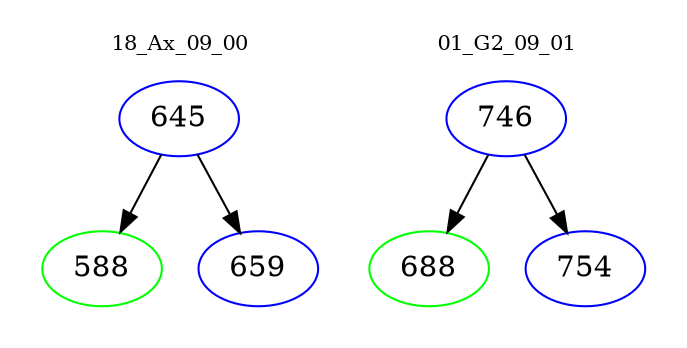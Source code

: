 digraph{
subgraph cluster_0 {
color = white
label = "18_Ax_09_00";
fontsize=10;
T0_645 [label="645", color="blue"]
T0_645 -> T0_588 [color="black"]
T0_588 [label="588", color="green"]
T0_645 -> T0_659 [color="black"]
T0_659 [label="659", color="blue"]
}
subgraph cluster_1 {
color = white
label = "01_G2_09_01";
fontsize=10;
T1_746 [label="746", color="blue"]
T1_746 -> T1_688 [color="black"]
T1_688 [label="688", color="green"]
T1_746 -> T1_754 [color="black"]
T1_754 [label="754", color="blue"]
}
}

